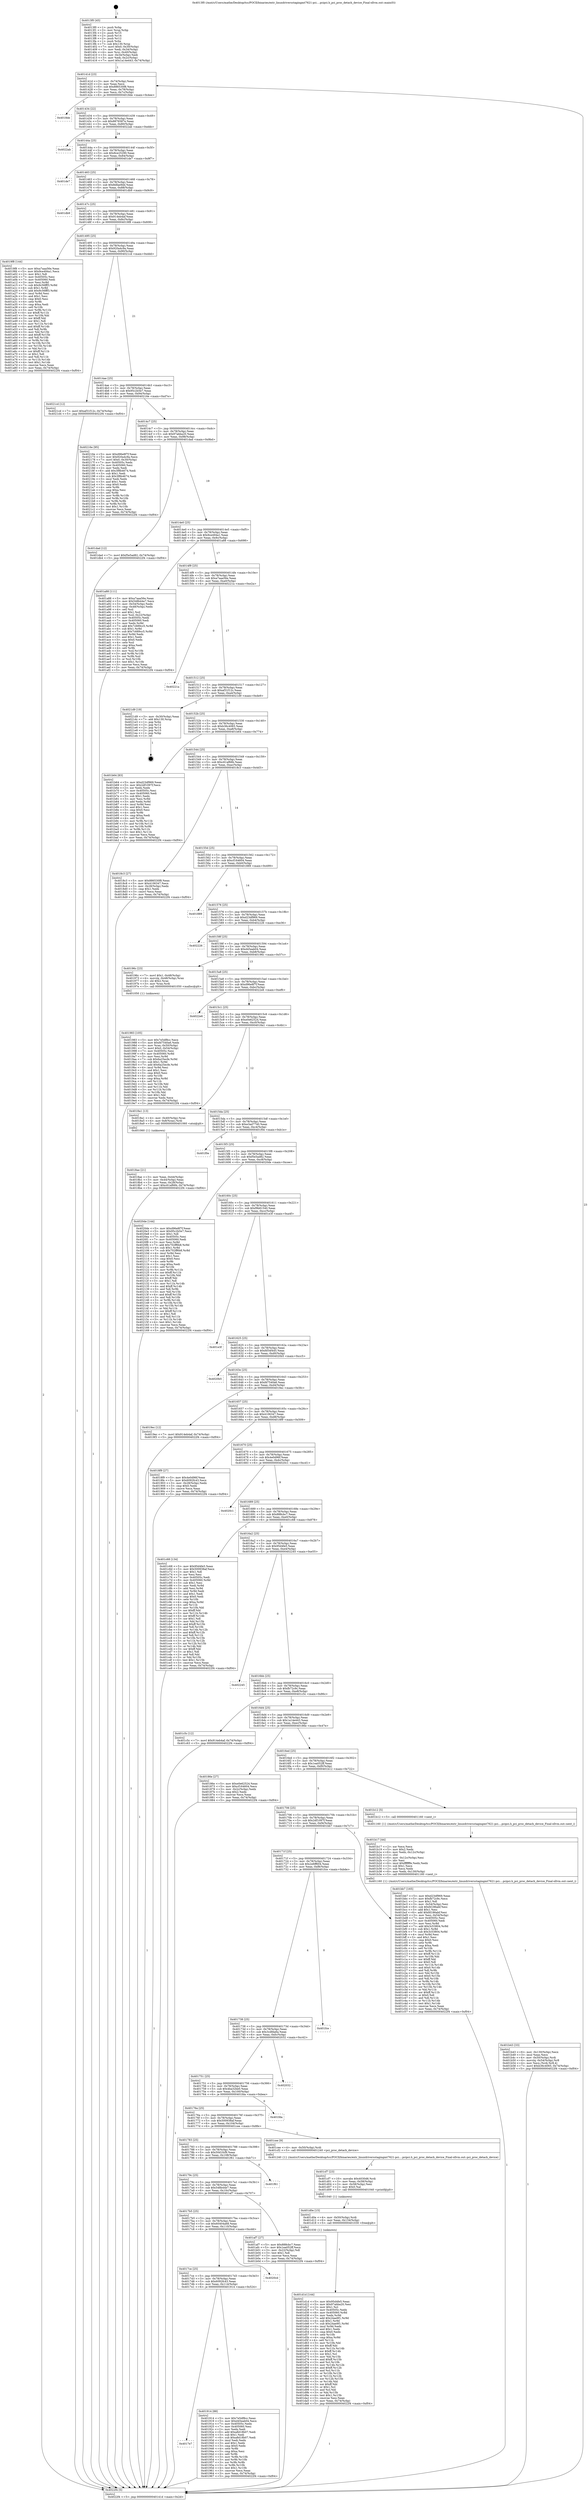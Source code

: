 digraph "0x4013f0" {
  label = "0x4013f0 (/mnt/c/Users/mathe/Desktop/tcc/POCII/binaries/extr_linuxdriversstagingmt7621-pci....pcipci.h_pci_proc_detach_device_Final-ollvm.out::main(0))"
  labelloc = "t"
  node[shape=record]

  Entry [label="",width=0.3,height=0.3,shape=circle,fillcolor=black,style=filled]
  "0x40141d" [label="{
     0x40141d [23]\l
     | [instrs]\l
     &nbsp;&nbsp;0x40141d \<+3\>: mov -0x74(%rbp),%eax\l
     &nbsp;&nbsp;0x401420 \<+2\>: mov %eax,%ecx\l
     &nbsp;&nbsp;0x401422 \<+6\>: sub $0x886530f8,%ecx\l
     &nbsp;&nbsp;0x401428 \<+3\>: mov %eax,-0x78(%rbp)\l
     &nbsp;&nbsp;0x40142b \<+3\>: mov %ecx,-0x7c(%rbp)\l
     &nbsp;&nbsp;0x40142e \<+6\>: je 00000000004018de \<main+0x4ee\>\l
  }"]
  "0x4018de" [label="{
     0x4018de\l
  }", style=dashed]
  "0x401434" [label="{
     0x401434 [22]\l
     | [instrs]\l
     &nbsp;&nbsp;0x401434 \<+5\>: jmp 0000000000401439 \<main+0x49\>\l
     &nbsp;&nbsp;0x401439 \<+3\>: mov -0x78(%rbp),%eax\l
     &nbsp;&nbsp;0x40143c \<+5\>: sub $0x8876587e,%eax\l
     &nbsp;&nbsp;0x401441 \<+3\>: mov %eax,-0x80(%rbp)\l
     &nbsp;&nbsp;0x401444 \<+6\>: je 00000000004022ab \<main+0xebb\>\l
  }"]
  Exit [label="",width=0.3,height=0.3,shape=circle,fillcolor=black,style=filled,peripheries=2]
  "0x4022ab" [label="{
     0x4022ab\l
  }", style=dashed]
  "0x40144a" [label="{
     0x40144a [25]\l
     | [instrs]\l
     &nbsp;&nbsp;0x40144a \<+5\>: jmp 000000000040144f \<main+0x5f\>\l
     &nbsp;&nbsp;0x40144f \<+3\>: mov -0x78(%rbp),%eax\l
     &nbsp;&nbsp;0x401452 \<+5\>: sub $0x8ce25290,%eax\l
     &nbsp;&nbsp;0x401457 \<+6\>: mov %eax,-0x84(%rbp)\l
     &nbsp;&nbsp;0x40145d \<+6\>: je 0000000000401de7 \<main+0x9f7\>\l
  }"]
  "0x401d1d" [label="{
     0x401d1d [144]\l
     | [instrs]\l
     &nbsp;&nbsp;0x401d1d \<+5\>: mov $0x95d4fe5,%eax\l
     &nbsp;&nbsp;0x401d22 \<+5\>: mov $0x97abba20,%esi\l
     &nbsp;&nbsp;0x401d27 \<+2\>: mov $0x1,%cl\l
     &nbsp;&nbsp;0x401d29 \<+7\>: mov 0x40505c,%edx\l
     &nbsp;&nbsp;0x401d30 \<+8\>: mov 0x405060,%r8d\l
     &nbsp;&nbsp;0x401d38 \<+3\>: mov %edx,%r9d\l
     &nbsp;&nbsp;0x401d3b \<+7\>: add $0x24ae9f1,%r9d\l
     &nbsp;&nbsp;0x401d42 \<+4\>: sub $0x1,%r9d\l
     &nbsp;&nbsp;0x401d46 \<+7\>: sub $0x24ae9f1,%r9d\l
     &nbsp;&nbsp;0x401d4d \<+4\>: imul %r9d,%edx\l
     &nbsp;&nbsp;0x401d51 \<+3\>: and $0x1,%edx\l
     &nbsp;&nbsp;0x401d54 \<+3\>: cmp $0x0,%edx\l
     &nbsp;&nbsp;0x401d57 \<+4\>: sete %r10b\l
     &nbsp;&nbsp;0x401d5b \<+4\>: cmp $0xa,%r8d\l
     &nbsp;&nbsp;0x401d5f \<+4\>: setl %r11b\l
     &nbsp;&nbsp;0x401d63 \<+3\>: mov %r10b,%bl\l
     &nbsp;&nbsp;0x401d66 \<+3\>: xor $0xff,%bl\l
     &nbsp;&nbsp;0x401d69 \<+3\>: mov %r11b,%r14b\l
     &nbsp;&nbsp;0x401d6c \<+4\>: xor $0xff,%r14b\l
     &nbsp;&nbsp;0x401d70 \<+3\>: xor $0x1,%cl\l
     &nbsp;&nbsp;0x401d73 \<+3\>: mov %bl,%r15b\l
     &nbsp;&nbsp;0x401d76 \<+4\>: and $0xff,%r15b\l
     &nbsp;&nbsp;0x401d7a \<+3\>: and %cl,%r10b\l
     &nbsp;&nbsp;0x401d7d \<+3\>: mov %r14b,%r12b\l
     &nbsp;&nbsp;0x401d80 \<+4\>: and $0xff,%r12b\l
     &nbsp;&nbsp;0x401d84 \<+3\>: and %cl,%r11b\l
     &nbsp;&nbsp;0x401d87 \<+3\>: or %r10b,%r15b\l
     &nbsp;&nbsp;0x401d8a \<+3\>: or %r11b,%r12b\l
     &nbsp;&nbsp;0x401d8d \<+3\>: xor %r12b,%r15b\l
     &nbsp;&nbsp;0x401d90 \<+3\>: or %r14b,%bl\l
     &nbsp;&nbsp;0x401d93 \<+3\>: xor $0xff,%bl\l
     &nbsp;&nbsp;0x401d96 \<+3\>: or $0x1,%cl\l
     &nbsp;&nbsp;0x401d99 \<+2\>: and %cl,%bl\l
     &nbsp;&nbsp;0x401d9b \<+3\>: or %bl,%r15b\l
     &nbsp;&nbsp;0x401d9e \<+4\>: test $0x1,%r15b\l
     &nbsp;&nbsp;0x401da2 \<+3\>: cmovne %esi,%eax\l
     &nbsp;&nbsp;0x401da5 \<+3\>: mov %eax,-0x74(%rbp)\l
     &nbsp;&nbsp;0x401da8 \<+5\>: jmp 00000000004022f4 \<main+0xf04\>\l
  }"]
  "0x401de7" [label="{
     0x401de7\l
  }", style=dashed]
  "0x401463" [label="{
     0x401463 [25]\l
     | [instrs]\l
     &nbsp;&nbsp;0x401463 \<+5\>: jmp 0000000000401468 \<main+0x78\>\l
     &nbsp;&nbsp;0x401468 \<+3\>: mov -0x78(%rbp),%eax\l
     &nbsp;&nbsp;0x40146b \<+5\>: sub $0x8dfae9dd,%eax\l
     &nbsp;&nbsp;0x401470 \<+6\>: mov %eax,-0x88(%rbp)\l
     &nbsp;&nbsp;0x401476 \<+6\>: je 0000000000401db9 \<main+0x9c9\>\l
  }"]
  "0x401d0e" [label="{
     0x401d0e [15]\l
     | [instrs]\l
     &nbsp;&nbsp;0x401d0e \<+4\>: mov -0x50(%rbp),%rdi\l
     &nbsp;&nbsp;0x401d12 \<+6\>: mov %eax,-0x134(%rbp)\l
     &nbsp;&nbsp;0x401d18 \<+5\>: call 0000000000401030 \<free@plt\>\l
     | [calls]\l
     &nbsp;&nbsp;0x401030 \{1\} (unknown)\l
  }"]
  "0x401db9" [label="{
     0x401db9\l
  }", style=dashed]
  "0x40147c" [label="{
     0x40147c [25]\l
     | [instrs]\l
     &nbsp;&nbsp;0x40147c \<+5\>: jmp 0000000000401481 \<main+0x91\>\l
     &nbsp;&nbsp;0x401481 \<+3\>: mov -0x78(%rbp),%eax\l
     &nbsp;&nbsp;0x401484 \<+5\>: sub $0x914eb4af,%eax\l
     &nbsp;&nbsp;0x401489 \<+6\>: mov %eax,-0x8c(%rbp)\l
     &nbsp;&nbsp;0x40148f \<+6\>: je 00000000004019f8 \<main+0x608\>\l
  }"]
  "0x401cf7" [label="{
     0x401cf7 [23]\l
     | [instrs]\l
     &nbsp;&nbsp;0x401cf7 \<+10\>: movabs $0x4030d6,%rdi\l
     &nbsp;&nbsp;0x401d01 \<+3\>: mov %eax,-0x58(%rbp)\l
     &nbsp;&nbsp;0x401d04 \<+3\>: mov -0x58(%rbp),%esi\l
     &nbsp;&nbsp;0x401d07 \<+2\>: mov $0x0,%al\l
     &nbsp;&nbsp;0x401d09 \<+5\>: call 0000000000401040 \<printf@plt\>\l
     | [calls]\l
     &nbsp;&nbsp;0x401040 \{1\} (unknown)\l
  }"]
  "0x4019f8" [label="{
     0x4019f8 [144]\l
     | [instrs]\l
     &nbsp;&nbsp;0x4019f8 \<+5\>: mov $0xa7aaa56e,%eax\l
     &nbsp;&nbsp;0x4019fd \<+5\>: mov $0x9ce494a1,%ecx\l
     &nbsp;&nbsp;0x401a02 \<+2\>: mov $0x1,%dl\l
     &nbsp;&nbsp;0x401a04 \<+7\>: mov 0x40505c,%esi\l
     &nbsp;&nbsp;0x401a0b \<+7\>: mov 0x405060,%edi\l
     &nbsp;&nbsp;0x401a12 \<+3\>: mov %esi,%r8d\l
     &nbsp;&nbsp;0x401a15 \<+7\>: sub $0x9c56fff3,%r8d\l
     &nbsp;&nbsp;0x401a1c \<+4\>: sub $0x1,%r8d\l
     &nbsp;&nbsp;0x401a20 \<+7\>: add $0x9c56fff3,%r8d\l
     &nbsp;&nbsp;0x401a27 \<+4\>: imul %r8d,%esi\l
     &nbsp;&nbsp;0x401a2b \<+3\>: and $0x1,%esi\l
     &nbsp;&nbsp;0x401a2e \<+3\>: cmp $0x0,%esi\l
     &nbsp;&nbsp;0x401a31 \<+4\>: sete %r9b\l
     &nbsp;&nbsp;0x401a35 \<+3\>: cmp $0xa,%edi\l
     &nbsp;&nbsp;0x401a38 \<+4\>: setl %r10b\l
     &nbsp;&nbsp;0x401a3c \<+3\>: mov %r9b,%r11b\l
     &nbsp;&nbsp;0x401a3f \<+4\>: xor $0xff,%r11b\l
     &nbsp;&nbsp;0x401a43 \<+3\>: mov %r10b,%bl\l
     &nbsp;&nbsp;0x401a46 \<+3\>: xor $0xff,%bl\l
     &nbsp;&nbsp;0x401a49 \<+3\>: xor $0x1,%dl\l
     &nbsp;&nbsp;0x401a4c \<+3\>: mov %r11b,%r14b\l
     &nbsp;&nbsp;0x401a4f \<+4\>: and $0xff,%r14b\l
     &nbsp;&nbsp;0x401a53 \<+3\>: and %dl,%r9b\l
     &nbsp;&nbsp;0x401a56 \<+3\>: mov %bl,%r15b\l
     &nbsp;&nbsp;0x401a59 \<+4\>: and $0xff,%r15b\l
     &nbsp;&nbsp;0x401a5d \<+3\>: and %dl,%r10b\l
     &nbsp;&nbsp;0x401a60 \<+3\>: or %r9b,%r14b\l
     &nbsp;&nbsp;0x401a63 \<+3\>: or %r10b,%r15b\l
     &nbsp;&nbsp;0x401a66 \<+3\>: xor %r15b,%r14b\l
     &nbsp;&nbsp;0x401a69 \<+3\>: or %bl,%r11b\l
     &nbsp;&nbsp;0x401a6c \<+4\>: xor $0xff,%r11b\l
     &nbsp;&nbsp;0x401a70 \<+3\>: or $0x1,%dl\l
     &nbsp;&nbsp;0x401a73 \<+3\>: and %dl,%r11b\l
     &nbsp;&nbsp;0x401a76 \<+3\>: or %r11b,%r14b\l
     &nbsp;&nbsp;0x401a79 \<+4\>: test $0x1,%r14b\l
     &nbsp;&nbsp;0x401a7d \<+3\>: cmovne %ecx,%eax\l
     &nbsp;&nbsp;0x401a80 \<+3\>: mov %eax,-0x74(%rbp)\l
     &nbsp;&nbsp;0x401a83 \<+5\>: jmp 00000000004022f4 \<main+0xf04\>\l
  }"]
  "0x401495" [label="{
     0x401495 [25]\l
     | [instrs]\l
     &nbsp;&nbsp;0x401495 \<+5\>: jmp 000000000040149a \<main+0xaa\>\l
     &nbsp;&nbsp;0x40149a \<+3\>: mov -0x78(%rbp),%eax\l
     &nbsp;&nbsp;0x40149d \<+5\>: sub $0x920a4c9a,%eax\l
     &nbsp;&nbsp;0x4014a2 \<+6\>: mov %eax,-0x90(%rbp)\l
     &nbsp;&nbsp;0x4014a8 \<+6\>: je 00000000004021cd \<main+0xddd\>\l
  }"]
  "0x401b43" [label="{
     0x401b43 [33]\l
     | [instrs]\l
     &nbsp;&nbsp;0x401b43 \<+6\>: mov -0x130(%rbp),%ecx\l
     &nbsp;&nbsp;0x401b49 \<+3\>: imul %eax,%ecx\l
     &nbsp;&nbsp;0x401b4c \<+4\>: mov -0x50(%rbp),%rdi\l
     &nbsp;&nbsp;0x401b50 \<+4\>: movslq -0x54(%rbp),%r8\l
     &nbsp;&nbsp;0x401b54 \<+4\>: mov %ecx,(%rdi,%r8,4)\l
     &nbsp;&nbsp;0x401b58 \<+7\>: movl $0xb36c4065,-0x74(%rbp)\l
     &nbsp;&nbsp;0x401b5f \<+5\>: jmp 00000000004022f4 \<main+0xf04\>\l
  }"]
  "0x4021cd" [label="{
     0x4021cd [12]\l
     | [instrs]\l
     &nbsp;&nbsp;0x4021cd \<+7\>: movl $0xaf31f12c,-0x74(%rbp)\l
     &nbsp;&nbsp;0x4021d4 \<+5\>: jmp 00000000004022f4 \<main+0xf04\>\l
  }"]
  "0x4014ae" [label="{
     0x4014ae [25]\l
     | [instrs]\l
     &nbsp;&nbsp;0x4014ae \<+5\>: jmp 00000000004014b3 \<main+0xc3\>\l
     &nbsp;&nbsp;0x4014b3 \<+3\>: mov -0x78(%rbp),%eax\l
     &nbsp;&nbsp;0x4014b6 \<+5\>: sub $0x95c2b5e7,%eax\l
     &nbsp;&nbsp;0x4014bb \<+6\>: mov %eax,-0x94(%rbp)\l
     &nbsp;&nbsp;0x4014c1 \<+6\>: je 000000000040216e \<main+0xd7e\>\l
  }"]
  "0x401b17" [label="{
     0x401b17 [44]\l
     | [instrs]\l
     &nbsp;&nbsp;0x401b17 \<+2\>: xor %ecx,%ecx\l
     &nbsp;&nbsp;0x401b19 \<+5\>: mov $0x2,%edx\l
     &nbsp;&nbsp;0x401b1e \<+6\>: mov %edx,-0x12c(%rbp)\l
     &nbsp;&nbsp;0x401b24 \<+1\>: cltd\l
     &nbsp;&nbsp;0x401b25 \<+6\>: mov -0x12c(%rbp),%esi\l
     &nbsp;&nbsp;0x401b2b \<+2\>: idiv %esi\l
     &nbsp;&nbsp;0x401b2d \<+6\>: imul $0xfffffffe,%edx,%edx\l
     &nbsp;&nbsp;0x401b33 \<+3\>: sub $0x1,%ecx\l
     &nbsp;&nbsp;0x401b36 \<+2\>: sub %ecx,%edx\l
     &nbsp;&nbsp;0x401b38 \<+6\>: mov %edx,-0x130(%rbp)\l
     &nbsp;&nbsp;0x401b3e \<+5\>: call 0000000000401160 \<next_i\>\l
     | [calls]\l
     &nbsp;&nbsp;0x401160 \{1\} (/mnt/c/Users/mathe/Desktop/tcc/POCII/binaries/extr_linuxdriversstagingmt7621-pci....pcipci.h_pci_proc_detach_device_Final-ollvm.out::next_i)\l
  }"]
  "0x40216e" [label="{
     0x40216e [95]\l
     | [instrs]\l
     &nbsp;&nbsp;0x40216e \<+5\>: mov $0xd96e8f7f,%eax\l
     &nbsp;&nbsp;0x402173 \<+5\>: mov $0x920a4c9a,%ecx\l
     &nbsp;&nbsp;0x402178 \<+7\>: movl $0x0,-0x30(%rbp)\l
     &nbsp;&nbsp;0x40217f \<+7\>: mov 0x40505c,%edx\l
     &nbsp;&nbsp;0x402186 \<+7\>: mov 0x405060,%esi\l
     &nbsp;&nbsp;0x40218d \<+2\>: mov %edx,%edi\l
     &nbsp;&nbsp;0x40218f \<+6\>: add $0x3f8b4674,%edi\l
     &nbsp;&nbsp;0x402195 \<+3\>: sub $0x1,%edi\l
     &nbsp;&nbsp;0x402198 \<+6\>: sub $0x3f8b4674,%edi\l
     &nbsp;&nbsp;0x40219e \<+3\>: imul %edi,%edx\l
     &nbsp;&nbsp;0x4021a1 \<+3\>: and $0x1,%edx\l
     &nbsp;&nbsp;0x4021a4 \<+3\>: cmp $0x0,%edx\l
     &nbsp;&nbsp;0x4021a7 \<+4\>: sete %r8b\l
     &nbsp;&nbsp;0x4021ab \<+3\>: cmp $0xa,%esi\l
     &nbsp;&nbsp;0x4021ae \<+4\>: setl %r9b\l
     &nbsp;&nbsp;0x4021b2 \<+3\>: mov %r8b,%r10b\l
     &nbsp;&nbsp;0x4021b5 \<+3\>: and %r9b,%r10b\l
     &nbsp;&nbsp;0x4021b8 \<+3\>: xor %r9b,%r8b\l
     &nbsp;&nbsp;0x4021bb \<+3\>: or %r8b,%r10b\l
     &nbsp;&nbsp;0x4021be \<+4\>: test $0x1,%r10b\l
     &nbsp;&nbsp;0x4021c2 \<+3\>: cmovne %ecx,%eax\l
     &nbsp;&nbsp;0x4021c5 \<+3\>: mov %eax,-0x74(%rbp)\l
     &nbsp;&nbsp;0x4021c8 \<+5\>: jmp 00000000004022f4 \<main+0xf04\>\l
  }"]
  "0x4014c7" [label="{
     0x4014c7 [25]\l
     | [instrs]\l
     &nbsp;&nbsp;0x4014c7 \<+5\>: jmp 00000000004014cc \<main+0xdc\>\l
     &nbsp;&nbsp;0x4014cc \<+3\>: mov -0x78(%rbp),%eax\l
     &nbsp;&nbsp;0x4014cf \<+5\>: sub $0x97abba20,%eax\l
     &nbsp;&nbsp;0x4014d4 \<+6\>: mov %eax,-0x98(%rbp)\l
     &nbsp;&nbsp;0x4014da \<+6\>: je 0000000000401dad \<main+0x9bd\>\l
  }"]
  "0x401983" [label="{
     0x401983 [105]\l
     | [instrs]\l
     &nbsp;&nbsp;0x401983 \<+5\>: mov $0x7e5df8cc,%ecx\l
     &nbsp;&nbsp;0x401988 \<+5\>: mov $0xfd7540a6,%edx\l
     &nbsp;&nbsp;0x40198d \<+4\>: mov %rax,-0x50(%rbp)\l
     &nbsp;&nbsp;0x401991 \<+7\>: movl $0x0,-0x54(%rbp)\l
     &nbsp;&nbsp;0x401998 \<+7\>: mov 0x40505c,%esi\l
     &nbsp;&nbsp;0x40199f \<+8\>: mov 0x405060,%r8d\l
     &nbsp;&nbsp;0x4019a7 \<+3\>: mov %esi,%r9d\l
     &nbsp;&nbsp;0x4019aa \<+7\>: sub $0x6a25ecfe,%r9d\l
     &nbsp;&nbsp;0x4019b1 \<+4\>: sub $0x1,%r9d\l
     &nbsp;&nbsp;0x4019b5 \<+7\>: add $0x6a25ecfe,%r9d\l
     &nbsp;&nbsp;0x4019bc \<+4\>: imul %r9d,%esi\l
     &nbsp;&nbsp;0x4019c0 \<+3\>: and $0x1,%esi\l
     &nbsp;&nbsp;0x4019c3 \<+3\>: cmp $0x0,%esi\l
     &nbsp;&nbsp;0x4019c6 \<+4\>: sete %r10b\l
     &nbsp;&nbsp;0x4019ca \<+4\>: cmp $0xa,%r8d\l
     &nbsp;&nbsp;0x4019ce \<+4\>: setl %r11b\l
     &nbsp;&nbsp;0x4019d2 \<+3\>: mov %r10b,%bl\l
     &nbsp;&nbsp;0x4019d5 \<+3\>: and %r11b,%bl\l
     &nbsp;&nbsp;0x4019d8 \<+3\>: xor %r11b,%r10b\l
     &nbsp;&nbsp;0x4019db \<+3\>: or %r10b,%bl\l
     &nbsp;&nbsp;0x4019de \<+3\>: test $0x1,%bl\l
     &nbsp;&nbsp;0x4019e1 \<+3\>: cmovne %edx,%ecx\l
     &nbsp;&nbsp;0x4019e4 \<+3\>: mov %ecx,-0x74(%rbp)\l
     &nbsp;&nbsp;0x4019e7 \<+5\>: jmp 00000000004022f4 \<main+0xf04\>\l
  }"]
  "0x401dad" [label="{
     0x401dad [12]\l
     | [instrs]\l
     &nbsp;&nbsp;0x401dad \<+7\>: movl $0xf5e5ad82,-0x74(%rbp)\l
     &nbsp;&nbsp;0x401db4 \<+5\>: jmp 00000000004022f4 \<main+0xf04\>\l
  }"]
  "0x4014e0" [label="{
     0x4014e0 [25]\l
     | [instrs]\l
     &nbsp;&nbsp;0x4014e0 \<+5\>: jmp 00000000004014e5 \<main+0xf5\>\l
     &nbsp;&nbsp;0x4014e5 \<+3\>: mov -0x78(%rbp),%eax\l
     &nbsp;&nbsp;0x4014e8 \<+5\>: sub $0x9ce494a1,%eax\l
     &nbsp;&nbsp;0x4014ed \<+6\>: mov %eax,-0x9c(%rbp)\l
     &nbsp;&nbsp;0x4014f3 \<+6\>: je 0000000000401a88 \<main+0x698\>\l
  }"]
  "0x4017e7" [label="{
     0x4017e7\l
  }", style=dashed]
  "0x401a88" [label="{
     0x401a88 [111]\l
     | [instrs]\l
     &nbsp;&nbsp;0x401a88 \<+5\>: mov $0xa7aaa56e,%eax\l
     &nbsp;&nbsp;0x401a8d \<+5\>: mov $0x548b44e7,%ecx\l
     &nbsp;&nbsp;0x401a92 \<+3\>: mov -0x54(%rbp),%edx\l
     &nbsp;&nbsp;0x401a95 \<+3\>: cmp -0x48(%rbp),%edx\l
     &nbsp;&nbsp;0x401a98 \<+4\>: setl %sil\l
     &nbsp;&nbsp;0x401a9c \<+4\>: and $0x1,%sil\l
     &nbsp;&nbsp;0x401aa0 \<+4\>: mov %sil,-0x22(%rbp)\l
     &nbsp;&nbsp;0x401aa4 \<+7\>: mov 0x40505c,%edx\l
     &nbsp;&nbsp;0x401aab \<+7\>: mov 0x405060,%edi\l
     &nbsp;&nbsp;0x401ab2 \<+3\>: mov %edx,%r8d\l
     &nbsp;&nbsp;0x401ab5 \<+7\>: add $0x7c689cc5,%r8d\l
     &nbsp;&nbsp;0x401abc \<+4\>: sub $0x1,%r8d\l
     &nbsp;&nbsp;0x401ac0 \<+7\>: sub $0x7c689cc5,%r8d\l
     &nbsp;&nbsp;0x401ac7 \<+4\>: imul %r8d,%edx\l
     &nbsp;&nbsp;0x401acb \<+3\>: and $0x1,%edx\l
     &nbsp;&nbsp;0x401ace \<+3\>: cmp $0x0,%edx\l
     &nbsp;&nbsp;0x401ad1 \<+4\>: sete %sil\l
     &nbsp;&nbsp;0x401ad5 \<+3\>: cmp $0xa,%edi\l
     &nbsp;&nbsp;0x401ad8 \<+4\>: setl %r9b\l
     &nbsp;&nbsp;0x401adc \<+3\>: mov %sil,%r10b\l
     &nbsp;&nbsp;0x401adf \<+3\>: and %r9b,%r10b\l
     &nbsp;&nbsp;0x401ae2 \<+3\>: xor %r9b,%sil\l
     &nbsp;&nbsp;0x401ae5 \<+3\>: or %sil,%r10b\l
     &nbsp;&nbsp;0x401ae8 \<+4\>: test $0x1,%r10b\l
     &nbsp;&nbsp;0x401aec \<+3\>: cmovne %ecx,%eax\l
     &nbsp;&nbsp;0x401aef \<+3\>: mov %eax,-0x74(%rbp)\l
     &nbsp;&nbsp;0x401af2 \<+5\>: jmp 00000000004022f4 \<main+0xf04\>\l
  }"]
  "0x4014f9" [label="{
     0x4014f9 [25]\l
     | [instrs]\l
     &nbsp;&nbsp;0x4014f9 \<+5\>: jmp 00000000004014fe \<main+0x10e\>\l
     &nbsp;&nbsp;0x4014fe \<+3\>: mov -0x78(%rbp),%eax\l
     &nbsp;&nbsp;0x401501 \<+5\>: sub $0xa7aaa56e,%eax\l
     &nbsp;&nbsp;0x401506 \<+6\>: mov %eax,-0xa0(%rbp)\l
     &nbsp;&nbsp;0x40150c \<+6\>: je 000000000040221a \<main+0xe2a\>\l
  }"]
  "0x401914" [label="{
     0x401914 [88]\l
     | [instrs]\l
     &nbsp;&nbsp;0x401914 \<+5\>: mov $0x7e5df8cc,%eax\l
     &nbsp;&nbsp;0x401919 \<+5\>: mov $0xd45eab04,%ecx\l
     &nbsp;&nbsp;0x40191e \<+7\>: mov 0x40505c,%edx\l
     &nbsp;&nbsp;0x401925 \<+7\>: mov 0x405060,%esi\l
     &nbsp;&nbsp;0x40192c \<+2\>: mov %edx,%edi\l
     &nbsp;&nbsp;0x40192e \<+6\>: add $0xa8d18b07,%edi\l
     &nbsp;&nbsp;0x401934 \<+3\>: sub $0x1,%edi\l
     &nbsp;&nbsp;0x401937 \<+6\>: sub $0xa8d18b07,%edi\l
     &nbsp;&nbsp;0x40193d \<+3\>: imul %edi,%edx\l
     &nbsp;&nbsp;0x401940 \<+3\>: and $0x1,%edx\l
     &nbsp;&nbsp;0x401943 \<+3\>: cmp $0x0,%edx\l
     &nbsp;&nbsp;0x401946 \<+4\>: sete %r8b\l
     &nbsp;&nbsp;0x40194a \<+3\>: cmp $0xa,%esi\l
     &nbsp;&nbsp;0x40194d \<+4\>: setl %r9b\l
     &nbsp;&nbsp;0x401951 \<+3\>: mov %r8b,%r10b\l
     &nbsp;&nbsp;0x401954 \<+3\>: and %r9b,%r10b\l
     &nbsp;&nbsp;0x401957 \<+3\>: xor %r9b,%r8b\l
     &nbsp;&nbsp;0x40195a \<+3\>: or %r8b,%r10b\l
     &nbsp;&nbsp;0x40195d \<+4\>: test $0x1,%r10b\l
     &nbsp;&nbsp;0x401961 \<+3\>: cmovne %ecx,%eax\l
     &nbsp;&nbsp;0x401964 \<+3\>: mov %eax,-0x74(%rbp)\l
     &nbsp;&nbsp;0x401967 \<+5\>: jmp 00000000004022f4 \<main+0xf04\>\l
  }"]
  "0x40221a" [label="{
     0x40221a\l
  }", style=dashed]
  "0x401512" [label="{
     0x401512 [25]\l
     | [instrs]\l
     &nbsp;&nbsp;0x401512 \<+5\>: jmp 0000000000401517 \<main+0x127\>\l
     &nbsp;&nbsp;0x401517 \<+3\>: mov -0x78(%rbp),%eax\l
     &nbsp;&nbsp;0x40151a \<+5\>: sub $0xaf31f12c,%eax\l
     &nbsp;&nbsp;0x40151f \<+6\>: mov %eax,-0xa4(%rbp)\l
     &nbsp;&nbsp;0x401525 \<+6\>: je 00000000004021d9 \<main+0xde9\>\l
  }"]
  "0x4017ce" [label="{
     0x4017ce [25]\l
     | [instrs]\l
     &nbsp;&nbsp;0x4017ce \<+5\>: jmp 00000000004017d3 \<main+0x3e3\>\l
     &nbsp;&nbsp;0x4017d3 \<+3\>: mov -0x78(%rbp),%eax\l
     &nbsp;&nbsp;0x4017d6 \<+5\>: sub $0x6092fc43,%eax\l
     &nbsp;&nbsp;0x4017db \<+6\>: mov %eax,-0x114(%rbp)\l
     &nbsp;&nbsp;0x4017e1 \<+6\>: je 0000000000401914 \<main+0x524\>\l
  }"]
  "0x4021d9" [label="{
     0x4021d9 [19]\l
     | [instrs]\l
     &nbsp;&nbsp;0x4021d9 \<+3\>: mov -0x30(%rbp),%eax\l
     &nbsp;&nbsp;0x4021dc \<+7\>: add $0x130,%rsp\l
     &nbsp;&nbsp;0x4021e3 \<+1\>: pop %rbx\l
     &nbsp;&nbsp;0x4021e4 \<+2\>: pop %r12\l
     &nbsp;&nbsp;0x4021e6 \<+2\>: pop %r14\l
     &nbsp;&nbsp;0x4021e8 \<+2\>: pop %r15\l
     &nbsp;&nbsp;0x4021ea \<+1\>: pop %rbp\l
     &nbsp;&nbsp;0x4021eb \<+1\>: ret\l
  }"]
  "0x40152b" [label="{
     0x40152b [25]\l
     | [instrs]\l
     &nbsp;&nbsp;0x40152b \<+5\>: jmp 0000000000401530 \<main+0x140\>\l
     &nbsp;&nbsp;0x401530 \<+3\>: mov -0x78(%rbp),%eax\l
     &nbsp;&nbsp;0x401533 \<+5\>: sub $0xb36c4065,%eax\l
     &nbsp;&nbsp;0x401538 \<+6\>: mov %eax,-0xa8(%rbp)\l
     &nbsp;&nbsp;0x40153e \<+6\>: je 0000000000401b64 \<main+0x774\>\l
  }"]
  "0x4020cd" [label="{
     0x4020cd\l
  }", style=dashed]
  "0x401b64" [label="{
     0x401b64 [83]\l
     | [instrs]\l
     &nbsp;&nbsp;0x401b64 \<+5\>: mov $0xd23df969,%eax\l
     &nbsp;&nbsp;0x401b69 \<+5\>: mov $0x2df1097f,%ecx\l
     &nbsp;&nbsp;0x401b6e \<+2\>: xor %edx,%edx\l
     &nbsp;&nbsp;0x401b70 \<+7\>: mov 0x40505c,%esi\l
     &nbsp;&nbsp;0x401b77 \<+7\>: mov 0x405060,%edi\l
     &nbsp;&nbsp;0x401b7e \<+3\>: sub $0x1,%edx\l
     &nbsp;&nbsp;0x401b81 \<+3\>: mov %esi,%r8d\l
     &nbsp;&nbsp;0x401b84 \<+3\>: add %edx,%r8d\l
     &nbsp;&nbsp;0x401b87 \<+4\>: imul %r8d,%esi\l
     &nbsp;&nbsp;0x401b8b \<+3\>: and $0x1,%esi\l
     &nbsp;&nbsp;0x401b8e \<+3\>: cmp $0x0,%esi\l
     &nbsp;&nbsp;0x401b91 \<+4\>: sete %r9b\l
     &nbsp;&nbsp;0x401b95 \<+3\>: cmp $0xa,%edi\l
     &nbsp;&nbsp;0x401b98 \<+4\>: setl %r10b\l
     &nbsp;&nbsp;0x401b9c \<+3\>: mov %r9b,%r11b\l
     &nbsp;&nbsp;0x401b9f \<+3\>: and %r10b,%r11b\l
     &nbsp;&nbsp;0x401ba2 \<+3\>: xor %r10b,%r9b\l
     &nbsp;&nbsp;0x401ba5 \<+3\>: or %r9b,%r11b\l
     &nbsp;&nbsp;0x401ba8 \<+4\>: test $0x1,%r11b\l
     &nbsp;&nbsp;0x401bac \<+3\>: cmovne %ecx,%eax\l
     &nbsp;&nbsp;0x401baf \<+3\>: mov %eax,-0x74(%rbp)\l
     &nbsp;&nbsp;0x401bb2 \<+5\>: jmp 00000000004022f4 \<main+0xf04\>\l
  }"]
  "0x401544" [label="{
     0x401544 [25]\l
     | [instrs]\l
     &nbsp;&nbsp;0x401544 \<+5\>: jmp 0000000000401549 \<main+0x159\>\l
     &nbsp;&nbsp;0x401549 \<+3\>: mov -0x78(%rbp),%eax\l
     &nbsp;&nbsp;0x40154c \<+5\>: sub $0xc61af66b,%eax\l
     &nbsp;&nbsp;0x401551 \<+6\>: mov %eax,-0xac(%rbp)\l
     &nbsp;&nbsp;0x401557 \<+6\>: je 00000000004018c3 \<main+0x4d3\>\l
  }"]
  "0x4017b5" [label="{
     0x4017b5 [25]\l
     | [instrs]\l
     &nbsp;&nbsp;0x4017b5 \<+5\>: jmp 00000000004017ba \<main+0x3ca\>\l
     &nbsp;&nbsp;0x4017ba \<+3\>: mov -0x78(%rbp),%eax\l
     &nbsp;&nbsp;0x4017bd \<+5\>: sub $0x60404a68,%eax\l
     &nbsp;&nbsp;0x4017c2 \<+6\>: mov %eax,-0x110(%rbp)\l
     &nbsp;&nbsp;0x4017c8 \<+6\>: je 00000000004020cd \<main+0xcdd\>\l
  }"]
  "0x4018c3" [label="{
     0x4018c3 [27]\l
     | [instrs]\l
     &nbsp;&nbsp;0x4018c3 \<+5\>: mov $0x886530f8,%eax\l
     &nbsp;&nbsp;0x4018c8 \<+5\>: mov $0x4106347,%ecx\l
     &nbsp;&nbsp;0x4018cd \<+3\>: mov -0x28(%rbp),%edx\l
     &nbsp;&nbsp;0x4018d0 \<+3\>: cmp $0x1,%edx\l
     &nbsp;&nbsp;0x4018d3 \<+3\>: cmovl %ecx,%eax\l
     &nbsp;&nbsp;0x4018d6 \<+3\>: mov %eax,-0x74(%rbp)\l
     &nbsp;&nbsp;0x4018d9 \<+5\>: jmp 00000000004022f4 \<main+0xf04\>\l
  }"]
  "0x40155d" [label="{
     0x40155d [25]\l
     | [instrs]\l
     &nbsp;&nbsp;0x40155d \<+5\>: jmp 0000000000401562 \<main+0x172\>\l
     &nbsp;&nbsp;0x401562 \<+3\>: mov -0x78(%rbp),%eax\l
     &nbsp;&nbsp;0x401565 \<+5\>: sub $0xcf164604,%eax\l
     &nbsp;&nbsp;0x40156a \<+6\>: mov %eax,-0xb0(%rbp)\l
     &nbsp;&nbsp;0x401570 \<+6\>: je 0000000000401889 \<main+0x499\>\l
  }"]
  "0x401af7" [label="{
     0x401af7 [27]\l
     | [instrs]\l
     &nbsp;&nbsp;0x401af7 \<+5\>: mov $0x888cbc7,%eax\l
     &nbsp;&nbsp;0x401afc \<+5\>: mov $0x1ea052ff,%ecx\l
     &nbsp;&nbsp;0x401b01 \<+3\>: mov -0x22(%rbp),%dl\l
     &nbsp;&nbsp;0x401b04 \<+3\>: test $0x1,%dl\l
     &nbsp;&nbsp;0x401b07 \<+3\>: cmovne %ecx,%eax\l
     &nbsp;&nbsp;0x401b0a \<+3\>: mov %eax,-0x74(%rbp)\l
     &nbsp;&nbsp;0x401b0d \<+5\>: jmp 00000000004022f4 \<main+0xf04\>\l
  }"]
  "0x401889" [label="{
     0x401889\l
  }", style=dashed]
  "0x401576" [label="{
     0x401576 [25]\l
     | [instrs]\l
     &nbsp;&nbsp;0x401576 \<+5\>: jmp 000000000040157b \<main+0x18b\>\l
     &nbsp;&nbsp;0x40157b \<+3\>: mov -0x78(%rbp),%eax\l
     &nbsp;&nbsp;0x40157e \<+5\>: sub $0xd23df969,%eax\l
     &nbsp;&nbsp;0x401583 \<+6\>: mov %eax,-0xb4(%rbp)\l
     &nbsp;&nbsp;0x401589 \<+6\>: je 0000000000402226 \<main+0xe36\>\l
  }"]
  "0x40179c" [label="{
     0x40179c [25]\l
     | [instrs]\l
     &nbsp;&nbsp;0x40179c \<+5\>: jmp 00000000004017a1 \<main+0x3b1\>\l
     &nbsp;&nbsp;0x4017a1 \<+3\>: mov -0x78(%rbp),%eax\l
     &nbsp;&nbsp;0x4017a4 \<+5\>: sub $0x548b44e7,%eax\l
     &nbsp;&nbsp;0x4017a9 \<+6\>: mov %eax,-0x10c(%rbp)\l
     &nbsp;&nbsp;0x4017af \<+6\>: je 0000000000401af7 \<main+0x707\>\l
  }"]
  "0x402226" [label="{
     0x402226\l
  }", style=dashed]
  "0x40158f" [label="{
     0x40158f [25]\l
     | [instrs]\l
     &nbsp;&nbsp;0x40158f \<+5\>: jmp 0000000000401594 \<main+0x1a4\>\l
     &nbsp;&nbsp;0x401594 \<+3\>: mov -0x78(%rbp),%eax\l
     &nbsp;&nbsp;0x401597 \<+5\>: sub $0xd45eab04,%eax\l
     &nbsp;&nbsp;0x40159c \<+6\>: mov %eax,-0xb8(%rbp)\l
     &nbsp;&nbsp;0x4015a2 \<+6\>: je 000000000040196c \<main+0x57c\>\l
  }"]
  "0x401f61" [label="{
     0x401f61\l
  }", style=dashed]
  "0x40196c" [label="{
     0x40196c [23]\l
     | [instrs]\l
     &nbsp;&nbsp;0x40196c \<+7\>: movl $0x1,-0x48(%rbp)\l
     &nbsp;&nbsp;0x401973 \<+4\>: movslq -0x48(%rbp),%rax\l
     &nbsp;&nbsp;0x401977 \<+4\>: shl $0x2,%rax\l
     &nbsp;&nbsp;0x40197b \<+3\>: mov %rax,%rdi\l
     &nbsp;&nbsp;0x40197e \<+5\>: call 0000000000401050 \<malloc@plt\>\l
     | [calls]\l
     &nbsp;&nbsp;0x401050 \{1\} (unknown)\l
  }"]
  "0x4015a8" [label="{
     0x4015a8 [25]\l
     | [instrs]\l
     &nbsp;&nbsp;0x4015a8 \<+5\>: jmp 00000000004015ad \<main+0x1bd\>\l
     &nbsp;&nbsp;0x4015ad \<+3\>: mov -0x78(%rbp),%eax\l
     &nbsp;&nbsp;0x4015b0 \<+5\>: sub $0xd96e8f7f,%eax\l
     &nbsp;&nbsp;0x4015b5 \<+6\>: mov %eax,-0xbc(%rbp)\l
     &nbsp;&nbsp;0x4015bb \<+6\>: je 00000000004022e6 \<main+0xef6\>\l
  }"]
  "0x401783" [label="{
     0x401783 [25]\l
     | [instrs]\l
     &nbsp;&nbsp;0x401783 \<+5\>: jmp 0000000000401788 \<main+0x398\>\l
     &nbsp;&nbsp;0x401788 \<+3\>: mov -0x78(%rbp),%eax\l
     &nbsp;&nbsp;0x40178b \<+5\>: sub $0x50d1fcf9,%eax\l
     &nbsp;&nbsp;0x401790 \<+6\>: mov %eax,-0x108(%rbp)\l
     &nbsp;&nbsp;0x401796 \<+6\>: je 0000000000401f61 \<main+0xb71\>\l
  }"]
  "0x4022e6" [label="{
     0x4022e6\l
  }", style=dashed]
  "0x4015c1" [label="{
     0x4015c1 [25]\l
     | [instrs]\l
     &nbsp;&nbsp;0x4015c1 \<+5\>: jmp 00000000004015c6 \<main+0x1d6\>\l
     &nbsp;&nbsp;0x4015c6 \<+3\>: mov -0x78(%rbp),%eax\l
     &nbsp;&nbsp;0x4015c9 \<+5\>: sub $0xe0e62524,%eax\l
     &nbsp;&nbsp;0x4015ce \<+6\>: mov %eax,-0xc0(%rbp)\l
     &nbsp;&nbsp;0x4015d4 \<+6\>: je 00000000004018a1 \<main+0x4b1\>\l
  }"]
  "0x401cee" [label="{
     0x401cee [9]\l
     | [instrs]\l
     &nbsp;&nbsp;0x401cee \<+4\>: mov -0x50(%rbp),%rdi\l
     &nbsp;&nbsp;0x401cf2 \<+5\>: call 0000000000401240 \<pci_proc_detach_device\>\l
     | [calls]\l
     &nbsp;&nbsp;0x401240 \{1\} (/mnt/c/Users/mathe/Desktop/tcc/POCII/binaries/extr_linuxdriversstagingmt7621-pci....pcipci.h_pci_proc_detach_device_Final-ollvm.out::pci_proc_detach_device)\l
  }"]
  "0x4018a1" [label="{
     0x4018a1 [13]\l
     | [instrs]\l
     &nbsp;&nbsp;0x4018a1 \<+4\>: mov -0x40(%rbp),%rax\l
     &nbsp;&nbsp;0x4018a5 \<+4\>: mov 0x8(%rax),%rdi\l
     &nbsp;&nbsp;0x4018a9 \<+5\>: call 0000000000401060 \<atoi@plt\>\l
     | [calls]\l
     &nbsp;&nbsp;0x401060 \{1\} (unknown)\l
  }"]
  "0x4015da" [label="{
     0x4015da [25]\l
     | [instrs]\l
     &nbsp;&nbsp;0x4015da \<+5\>: jmp 00000000004015df \<main+0x1ef\>\l
     &nbsp;&nbsp;0x4015df \<+3\>: mov -0x78(%rbp),%eax\l
     &nbsp;&nbsp;0x4015e2 \<+5\>: sub $0xe3ad7740,%eax\l
     &nbsp;&nbsp;0x4015e7 \<+6\>: mov %eax,-0xc4(%rbp)\l
     &nbsp;&nbsp;0x4015ed \<+6\>: je 0000000000401f0e \<main+0xb1e\>\l
  }"]
  "0x40176a" [label="{
     0x40176a [25]\l
     | [instrs]\l
     &nbsp;&nbsp;0x40176a \<+5\>: jmp 000000000040176f \<main+0x37f\>\l
     &nbsp;&nbsp;0x40176f \<+3\>: mov -0x78(%rbp),%eax\l
     &nbsp;&nbsp;0x401772 \<+5\>: sub $0x500938af,%eax\l
     &nbsp;&nbsp;0x401777 \<+6\>: mov %eax,-0x104(%rbp)\l
     &nbsp;&nbsp;0x40177d \<+6\>: je 0000000000401cee \<main+0x8fe\>\l
  }"]
  "0x401f0e" [label="{
     0x401f0e\l
  }", style=dashed]
  "0x4015f3" [label="{
     0x4015f3 [25]\l
     | [instrs]\l
     &nbsp;&nbsp;0x4015f3 \<+5\>: jmp 00000000004015f8 \<main+0x208\>\l
     &nbsp;&nbsp;0x4015f8 \<+3\>: mov -0x78(%rbp),%eax\l
     &nbsp;&nbsp;0x4015fb \<+5\>: sub $0xf5e5ad82,%eax\l
     &nbsp;&nbsp;0x401600 \<+6\>: mov %eax,-0xc8(%rbp)\l
     &nbsp;&nbsp;0x401606 \<+6\>: je 00000000004020de \<main+0xcee\>\l
  }"]
  "0x401fda" [label="{
     0x401fda\l
  }", style=dashed]
  "0x4020de" [label="{
     0x4020de [144]\l
     | [instrs]\l
     &nbsp;&nbsp;0x4020de \<+5\>: mov $0xd96e8f7f,%eax\l
     &nbsp;&nbsp;0x4020e3 \<+5\>: mov $0x95c2b5e7,%ecx\l
     &nbsp;&nbsp;0x4020e8 \<+2\>: mov $0x1,%dl\l
     &nbsp;&nbsp;0x4020ea \<+7\>: mov 0x40505c,%esi\l
     &nbsp;&nbsp;0x4020f1 \<+7\>: mov 0x405060,%edi\l
     &nbsp;&nbsp;0x4020f8 \<+3\>: mov %esi,%r8d\l
     &nbsp;&nbsp;0x4020fb \<+7\>: add $0x702ff6b8,%r8d\l
     &nbsp;&nbsp;0x402102 \<+4\>: sub $0x1,%r8d\l
     &nbsp;&nbsp;0x402106 \<+7\>: sub $0x702ff6b8,%r8d\l
     &nbsp;&nbsp;0x40210d \<+4\>: imul %r8d,%esi\l
     &nbsp;&nbsp;0x402111 \<+3\>: and $0x1,%esi\l
     &nbsp;&nbsp;0x402114 \<+3\>: cmp $0x0,%esi\l
     &nbsp;&nbsp;0x402117 \<+4\>: sete %r9b\l
     &nbsp;&nbsp;0x40211b \<+3\>: cmp $0xa,%edi\l
     &nbsp;&nbsp;0x40211e \<+4\>: setl %r10b\l
     &nbsp;&nbsp;0x402122 \<+3\>: mov %r9b,%r11b\l
     &nbsp;&nbsp;0x402125 \<+4\>: xor $0xff,%r11b\l
     &nbsp;&nbsp;0x402129 \<+3\>: mov %r10b,%bl\l
     &nbsp;&nbsp;0x40212c \<+3\>: xor $0xff,%bl\l
     &nbsp;&nbsp;0x40212f \<+3\>: xor $0x1,%dl\l
     &nbsp;&nbsp;0x402132 \<+3\>: mov %r11b,%r14b\l
     &nbsp;&nbsp;0x402135 \<+4\>: and $0xff,%r14b\l
     &nbsp;&nbsp;0x402139 \<+3\>: and %dl,%r9b\l
     &nbsp;&nbsp;0x40213c \<+3\>: mov %bl,%r15b\l
     &nbsp;&nbsp;0x40213f \<+4\>: and $0xff,%r15b\l
     &nbsp;&nbsp;0x402143 \<+3\>: and %dl,%r10b\l
     &nbsp;&nbsp;0x402146 \<+3\>: or %r9b,%r14b\l
     &nbsp;&nbsp;0x402149 \<+3\>: or %r10b,%r15b\l
     &nbsp;&nbsp;0x40214c \<+3\>: xor %r15b,%r14b\l
     &nbsp;&nbsp;0x40214f \<+3\>: or %bl,%r11b\l
     &nbsp;&nbsp;0x402152 \<+4\>: xor $0xff,%r11b\l
     &nbsp;&nbsp;0x402156 \<+3\>: or $0x1,%dl\l
     &nbsp;&nbsp;0x402159 \<+3\>: and %dl,%r11b\l
     &nbsp;&nbsp;0x40215c \<+3\>: or %r11b,%r14b\l
     &nbsp;&nbsp;0x40215f \<+4\>: test $0x1,%r14b\l
     &nbsp;&nbsp;0x402163 \<+3\>: cmovne %ecx,%eax\l
     &nbsp;&nbsp;0x402166 \<+3\>: mov %eax,-0x74(%rbp)\l
     &nbsp;&nbsp;0x402169 \<+5\>: jmp 00000000004022f4 \<main+0xf04\>\l
  }"]
  "0x40160c" [label="{
     0x40160c [25]\l
     | [instrs]\l
     &nbsp;&nbsp;0x40160c \<+5\>: jmp 0000000000401611 \<main+0x221\>\l
     &nbsp;&nbsp;0x401611 \<+3\>: mov -0x78(%rbp),%eax\l
     &nbsp;&nbsp;0x401614 \<+5\>: sub $0xf9b81540,%eax\l
     &nbsp;&nbsp;0x401619 \<+6\>: mov %eax,-0xcc(%rbp)\l
     &nbsp;&nbsp;0x40161f \<+6\>: je 0000000000401e3f \<main+0xa4f\>\l
  }"]
  "0x401751" [label="{
     0x401751 [25]\l
     | [instrs]\l
     &nbsp;&nbsp;0x401751 \<+5\>: jmp 0000000000401756 \<main+0x366\>\l
     &nbsp;&nbsp;0x401756 \<+3\>: mov -0x78(%rbp),%eax\l
     &nbsp;&nbsp;0x401759 \<+5\>: sub $0x4ba32be0,%eax\l
     &nbsp;&nbsp;0x40175e \<+6\>: mov %eax,-0x100(%rbp)\l
     &nbsp;&nbsp;0x401764 \<+6\>: je 0000000000401fda \<main+0xbea\>\l
  }"]
  "0x401e3f" [label="{
     0x401e3f\l
  }", style=dashed]
  "0x401625" [label="{
     0x401625 [25]\l
     | [instrs]\l
     &nbsp;&nbsp;0x401625 \<+5\>: jmp 000000000040162a \<main+0x23a\>\l
     &nbsp;&nbsp;0x40162a \<+3\>: mov -0x78(%rbp),%eax\l
     &nbsp;&nbsp;0x40162d \<+5\>: sub $0xfd54f445,%eax\l
     &nbsp;&nbsp;0x401632 \<+6\>: mov %eax,-0xd0(%rbp)\l
     &nbsp;&nbsp;0x401638 \<+6\>: je 00000000004020b5 \<main+0xcc5\>\l
  }"]
  "0x402032" [label="{
     0x402032\l
  }", style=dashed]
  "0x4020b5" [label="{
     0x4020b5\l
  }", style=dashed]
  "0x40163e" [label="{
     0x40163e [25]\l
     | [instrs]\l
     &nbsp;&nbsp;0x40163e \<+5\>: jmp 0000000000401643 \<main+0x253\>\l
     &nbsp;&nbsp;0x401643 \<+3\>: mov -0x78(%rbp),%eax\l
     &nbsp;&nbsp;0x401646 \<+5\>: sub $0xfd7540a6,%eax\l
     &nbsp;&nbsp;0x40164b \<+6\>: mov %eax,-0xd4(%rbp)\l
     &nbsp;&nbsp;0x401651 \<+6\>: je 00000000004019ec \<main+0x5fc\>\l
  }"]
  "0x401738" [label="{
     0x401738 [25]\l
     | [instrs]\l
     &nbsp;&nbsp;0x401738 \<+5\>: jmp 000000000040173d \<main+0x34d\>\l
     &nbsp;&nbsp;0x40173d \<+3\>: mov -0x78(%rbp),%eax\l
     &nbsp;&nbsp;0x401740 \<+5\>: sub $0x3cdfda6a,%eax\l
     &nbsp;&nbsp;0x401745 \<+6\>: mov %eax,-0xfc(%rbp)\l
     &nbsp;&nbsp;0x40174b \<+6\>: je 0000000000402032 \<main+0xc42\>\l
  }"]
  "0x4019ec" [label="{
     0x4019ec [12]\l
     | [instrs]\l
     &nbsp;&nbsp;0x4019ec \<+7\>: movl $0x914eb4af,-0x74(%rbp)\l
     &nbsp;&nbsp;0x4019f3 \<+5\>: jmp 00000000004022f4 \<main+0xf04\>\l
  }"]
  "0x401657" [label="{
     0x401657 [25]\l
     | [instrs]\l
     &nbsp;&nbsp;0x401657 \<+5\>: jmp 000000000040165c \<main+0x26c\>\l
     &nbsp;&nbsp;0x40165c \<+3\>: mov -0x78(%rbp),%eax\l
     &nbsp;&nbsp;0x40165f \<+5\>: sub $0x4106347,%eax\l
     &nbsp;&nbsp;0x401664 \<+6\>: mov %eax,-0xd8(%rbp)\l
     &nbsp;&nbsp;0x40166a \<+6\>: je 00000000004018f9 \<main+0x509\>\l
  }"]
  "0x401fce" [label="{
     0x401fce\l
  }", style=dashed]
  "0x4018f9" [label="{
     0x4018f9 [27]\l
     | [instrs]\l
     &nbsp;&nbsp;0x4018f9 \<+5\>: mov $0x4e0d96f,%eax\l
     &nbsp;&nbsp;0x4018fe \<+5\>: mov $0x6092fc43,%ecx\l
     &nbsp;&nbsp;0x401903 \<+3\>: mov -0x28(%rbp),%edx\l
     &nbsp;&nbsp;0x401906 \<+3\>: cmp $0x0,%edx\l
     &nbsp;&nbsp;0x401909 \<+3\>: cmove %ecx,%eax\l
     &nbsp;&nbsp;0x40190c \<+3\>: mov %eax,-0x74(%rbp)\l
     &nbsp;&nbsp;0x40190f \<+5\>: jmp 00000000004022f4 \<main+0xf04\>\l
  }"]
  "0x401670" [label="{
     0x401670 [25]\l
     | [instrs]\l
     &nbsp;&nbsp;0x401670 \<+5\>: jmp 0000000000401675 \<main+0x285\>\l
     &nbsp;&nbsp;0x401675 \<+3\>: mov -0x78(%rbp),%eax\l
     &nbsp;&nbsp;0x401678 \<+5\>: sub $0x4e0d96f,%eax\l
     &nbsp;&nbsp;0x40167d \<+6\>: mov %eax,-0xdc(%rbp)\l
     &nbsp;&nbsp;0x401683 \<+6\>: je 00000000004020c1 \<main+0xcd1\>\l
  }"]
  "0x40171f" [label="{
     0x40171f [25]\l
     | [instrs]\l
     &nbsp;&nbsp;0x40171f \<+5\>: jmp 0000000000401724 \<main+0x334\>\l
     &nbsp;&nbsp;0x401724 \<+3\>: mov -0x78(%rbp),%eax\l
     &nbsp;&nbsp;0x401727 \<+5\>: sub $0x2e6ff604,%eax\l
     &nbsp;&nbsp;0x40172c \<+6\>: mov %eax,-0xf8(%rbp)\l
     &nbsp;&nbsp;0x401732 \<+6\>: je 0000000000401fce \<main+0xbde\>\l
  }"]
  "0x4020c1" [label="{
     0x4020c1\l
  }", style=dashed]
  "0x401689" [label="{
     0x401689 [25]\l
     | [instrs]\l
     &nbsp;&nbsp;0x401689 \<+5\>: jmp 000000000040168e \<main+0x29e\>\l
     &nbsp;&nbsp;0x40168e \<+3\>: mov -0x78(%rbp),%eax\l
     &nbsp;&nbsp;0x401691 \<+5\>: sub $0x888cbc7,%eax\l
     &nbsp;&nbsp;0x401696 \<+6\>: mov %eax,-0xe0(%rbp)\l
     &nbsp;&nbsp;0x40169c \<+6\>: je 0000000000401c68 \<main+0x878\>\l
  }"]
  "0x401bb7" [label="{
     0x401bb7 [165]\l
     | [instrs]\l
     &nbsp;&nbsp;0x401bb7 \<+5\>: mov $0xd23df969,%eax\l
     &nbsp;&nbsp;0x401bbc \<+5\>: mov $0xfb72c9c,%ecx\l
     &nbsp;&nbsp;0x401bc1 \<+2\>: mov $0x1,%dl\l
     &nbsp;&nbsp;0x401bc3 \<+3\>: mov -0x54(%rbp),%esi\l
     &nbsp;&nbsp;0x401bc6 \<+6\>: sub $0xfd186abf,%esi\l
     &nbsp;&nbsp;0x401bcc \<+3\>: add $0x1,%esi\l
     &nbsp;&nbsp;0x401bcf \<+6\>: add $0xfd186abf,%esi\l
     &nbsp;&nbsp;0x401bd5 \<+3\>: mov %esi,-0x54(%rbp)\l
     &nbsp;&nbsp;0x401bd8 \<+7\>: mov 0x40505c,%esi\l
     &nbsp;&nbsp;0x401bdf \<+7\>: mov 0x405060,%edi\l
     &nbsp;&nbsp;0x401be6 \<+3\>: mov %esi,%r8d\l
     &nbsp;&nbsp;0x401be9 \<+7\>: add $0x3c53804,%r8d\l
     &nbsp;&nbsp;0x401bf0 \<+4\>: sub $0x1,%r8d\l
     &nbsp;&nbsp;0x401bf4 \<+7\>: sub $0x3c53804,%r8d\l
     &nbsp;&nbsp;0x401bfb \<+4\>: imul %r8d,%esi\l
     &nbsp;&nbsp;0x401bff \<+3\>: and $0x1,%esi\l
     &nbsp;&nbsp;0x401c02 \<+3\>: cmp $0x0,%esi\l
     &nbsp;&nbsp;0x401c05 \<+4\>: sete %r9b\l
     &nbsp;&nbsp;0x401c09 \<+3\>: cmp $0xa,%edi\l
     &nbsp;&nbsp;0x401c0c \<+4\>: setl %r10b\l
     &nbsp;&nbsp;0x401c10 \<+3\>: mov %r9b,%r11b\l
     &nbsp;&nbsp;0x401c13 \<+4\>: xor $0xff,%r11b\l
     &nbsp;&nbsp;0x401c17 \<+3\>: mov %r10b,%bl\l
     &nbsp;&nbsp;0x401c1a \<+3\>: xor $0xff,%bl\l
     &nbsp;&nbsp;0x401c1d \<+3\>: xor $0x0,%dl\l
     &nbsp;&nbsp;0x401c20 \<+3\>: mov %r11b,%r14b\l
     &nbsp;&nbsp;0x401c23 \<+4\>: and $0x0,%r14b\l
     &nbsp;&nbsp;0x401c27 \<+3\>: and %dl,%r9b\l
     &nbsp;&nbsp;0x401c2a \<+3\>: mov %bl,%r15b\l
     &nbsp;&nbsp;0x401c2d \<+4\>: and $0x0,%r15b\l
     &nbsp;&nbsp;0x401c31 \<+3\>: and %dl,%r10b\l
     &nbsp;&nbsp;0x401c34 \<+3\>: or %r9b,%r14b\l
     &nbsp;&nbsp;0x401c37 \<+3\>: or %r10b,%r15b\l
     &nbsp;&nbsp;0x401c3a \<+3\>: xor %r15b,%r14b\l
     &nbsp;&nbsp;0x401c3d \<+3\>: or %bl,%r11b\l
     &nbsp;&nbsp;0x401c40 \<+4\>: xor $0xff,%r11b\l
     &nbsp;&nbsp;0x401c44 \<+3\>: or $0x0,%dl\l
     &nbsp;&nbsp;0x401c47 \<+3\>: and %dl,%r11b\l
     &nbsp;&nbsp;0x401c4a \<+3\>: or %r11b,%r14b\l
     &nbsp;&nbsp;0x401c4d \<+4\>: test $0x1,%r14b\l
     &nbsp;&nbsp;0x401c51 \<+3\>: cmovne %ecx,%eax\l
     &nbsp;&nbsp;0x401c54 \<+3\>: mov %eax,-0x74(%rbp)\l
     &nbsp;&nbsp;0x401c57 \<+5\>: jmp 00000000004022f4 \<main+0xf04\>\l
  }"]
  "0x401c68" [label="{
     0x401c68 [134]\l
     | [instrs]\l
     &nbsp;&nbsp;0x401c68 \<+5\>: mov $0x95d4fe5,%eax\l
     &nbsp;&nbsp;0x401c6d \<+5\>: mov $0x500938af,%ecx\l
     &nbsp;&nbsp;0x401c72 \<+2\>: mov $0x1,%dl\l
     &nbsp;&nbsp;0x401c74 \<+2\>: xor %esi,%esi\l
     &nbsp;&nbsp;0x401c76 \<+7\>: mov 0x40505c,%edi\l
     &nbsp;&nbsp;0x401c7d \<+8\>: mov 0x405060,%r8d\l
     &nbsp;&nbsp;0x401c85 \<+3\>: sub $0x1,%esi\l
     &nbsp;&nbsp;0x401c88 \<+3\>: mov %edi,%r9d\l
     &nbsp;&nbsp;0x401c8b \<+3\>: add %esi,%r9d\l
     &nbsp;&nbsp;0x401c8e \<+4\>: imul %r9d,%edi\l
     &nbsp;&nbsp;0x401c92 \<+3\>: and $0x1,%edi\l
     &nbsp;&nbsp;0x401c95 \<+3\>: cmp $0x0,%edi\l
     &nbsp;&nbsp;0x401c98 \<+4\>: sete %r10b\l
     &nbsp;&nbsp;0x401c9c \<+4\>: cmp $0xa,%r8d\l
     &nbsp;&nbsp;0x401ca0 \<+4\>: setl %r11b\l
     &nbsp;&nbsp;0x401ca4 \<+3\>: mov %r10b,%bl\l
     &nbsp;&nbsp;0x401ca7 \<+3\>: xor $0xff,%bl\l
     &nbsp;&nbsp;0x401caa \<+3\>: mov %r11b,%r14b\l
     &nbsp;&nbsp;0x401cad \<+4\>: xor $0xff,%r14b\l
     &nbsp;&nbsp;0x401cb1 \<+3\>: xor $0x1,%dl\l
     &nbsp;&nbsp;0x401cb4 \<+3\>: mov %bl,%r15b\l
     &nbsp;&nbsp;0x401cb7 \<+4\>: and $0xff,%r15b\l
     &nbsp;&nbsp;0x401cbb \<+3\>: and %dl,%r10b\l
     &nbsp;&nbsp;0x401cbe \<+3\>: mov %r14b,%r12b\l
     &nbsp;&nbsp;0x401cc1 \<+4\>: and $0xff,%r12b\l
     &nbsp;&nbsp;0x401cc5 \<+3\>: and %dl,%r11b\l
     &nbsp;&nbsp;0x401cc8 \<+3\>: or %r10b,%r15b\l
     &nbsp;&nbsp;0x401ccb \<+3\>: or %r11b,%r12b\l
     &nbsp;&nbsp;0x401cce \<+3\>: xor %r12b,%r15b\l
     &nbsp;&nbsp;0x401cd1 \<+3\>: or %r14b,%bl\l
     &nbsp;&nbsp;0x401cd4 \<+3\>: xor $0xff,%bl\l
     &nbsp;&nbsp;0x401cd7 \<+3\>: or $0x1,%dl\l
     &nbsp;&nbsp;0x401cda \<+2\>: and %dl,%bl\l
     &nbsp;&nbsp;0x401cdc \<+3\>: or %bl,%r15b\l
     &nbsp;&nbsp;0x401cdf \<+4\>: test $0x1,%r15b\l
     &nbsp;&nbsp;0x401ce3 \<+3\>: cmovne %ecx,%eax\l
     &nbsp;&nbsp;0x401ce6 \<+3\>: mov %eax,-0x74(%rbp)\l
     &nbsp;&nbsp;0x401ce9 \<+5\>: jmp 00000000004022f4 \<main+0xf04\>\l
  }"]
  "0x4016a2" [label="{
     0x4016a2 [25]\l
     | [instrs]\l
     &nbsp;&nbsp;0x4016a2 \<+5\>: jmp 00000000004016a7 \<main+0x2b7\>\l
     &nbsp;&nbsp;0x4016a7 \<+3\>: mov -0x78(%rbp),%eax\l
     &nbsp;&nbsp;0x4016aa \<+5\>: sub $0x95d4fe5,%eax\l
     &nbsp;&nbsp;0x4016af \<+6\>: mov %eax,-0xe4(%rbp)\l
     &nbsp;&nbsp;0x4016b5 \<+6\>: je 0000000000402245 \<main+0xe55\>\l
  }"]
  "0x401706" [label="{
     0x401706 [25]\l
     | [instrs]\l
     &nbsp;&nbsp;0x401706 \<+5\>: jmp 000000000040170b \<main+0x31b\>\l
     &nbsp;&nbsp;0x40170b \<+3\>: mov -0x78(%rbp),%eax\l
     &nbsp;&nbsp;0x40170e \<+5\>: sub $0x2df1097f,%eax\l
     &nbsp;&nbsp;0x401713 \<+6\>: mov %eax,-0xf4(%rbp)\l
     &nbsp;&nbsp;0x401719 \<+6\>: je 0000000000401bb7 \<main+0x7c7\>\l
  }"]
  "0x402245" [label="{
     0x402245\l
  }", style=dashed]
  "0x4016bb" [label="{
     0x4016bb [25]\l
     | [instrs]\l
     &nbsp;&nbsp;0x4016bb \<+5\>: jmp 00000000004016c0 \<main+0x2d0\>\l
     &nbsp;&nbsp;0x4016c0 \<+3\>: mov -0x78(%rbp),%eax\l
     &nbsp;&nbsp;0x4016c3 \<+5\>: sub $0xfb72c9c,%eax\l
     &nbsp;&nbsp;0x4016c8 \<+6\>: mov %eax,-0xe8(%rbp)\l
     &nbsp;&nbsp;0x4016ce \<+6\>: je 0000000000401c5c \<main+0x86c\>\l
  }"]
  "0x401b12" [label="{
     0x401b12 [5]\l
     | [instrs]\l
     &nbsp;&nbsp;0x401b12 \<+5\>: call 0000000000401160 \<next_i\>\l
     | [calls]\l
     &nbsp;&nbsp;0x401160 \{1\} (/mnt/c/Users/mathe/Desktop/tcc/POCII/binaries/extr_linuxdriversstagingmt7621-pci....pcipci.h_pci_proc_detach_device_Final-ollvm.out::next_i)\l
  }"]
  "0x401c5c" [label="{
     0x401c5c [12]\l
     | [instrs]\l
     &nbsp;&nbsp;0x401c5c \<+7\>: movl $0x914eb4af,-0x74(%rbp)\l
     &nbsp;&nbsp;0x401c63 \<+5\>: jmp 00000000004022f4 \<main+0xf04\>\l
  }"]
  "0x4016d4" [label="{
     0x4016d4 [25]\l
     | [instrs]\l
     &nbsp;&nbsp;0x4016d4 \<+5\>: jmp 00000000004016d9 \<main+0x2e9\>\l
     &nbsp;&nbsp;0x4016d9 \<+3\>: mov -0x78(%rbp),%eax\l
     &nbsp;&nbsp;0x4016dc \<+5\>: sub $0x1a14e443,%eax\l
     &nbsp;&nbsp;0x4016e1 \<+6\>: mov %eax,-0xec(%rbp)\l
     &nbsp;&nbsp;0x4016e7 \<+6\>: je 000000000040186e \<main+0x47e\>\l
  }"]
  "0x4018ae" [label="{
     0x4018ae [21]\l
     | [instrs]\l
     &nbsp;&nbsp;0x4018ae \<+3\>: mov %eax,-0x44(%rbp)\l
     &nbsp;&nbsp;0x4018b1 \<+3\>: mov -0x44(%rbp),%eax\l
     &nbsp;&nbsp;0x4018b4 \<+3\>: mov %eax,-0x28(%rbp)\l
     &nbsp;&nbsp;0x4018b7 \<+7\>: movl $0xc61af66b,-0x74(%rbp)\l
     &nbsp;&nbsp;0x4018be \<+5\>: jmp 00000000004022f4 \<main+0xf04\>\l
  }"]
  "0x40186e" [label="{
     0x40186e [27]\l
     | [instrs]\l
     &nbsp;&nbsp;0x40186e \<+5\>: mov $0xe0e62524,%eax\l
     &nbsp;&nbsp;0x401873 \<+5\>: mov $0xcf164604,%ecx\l
     &nbsp;&nbsp;0x401878 \<+3\>: mov -0x2c(%rbp),%edx\l
     &nbsp;&nbsp;0x40187b \<+3\>: cmp $0x2,%edx\l
     &nbsp;&nbsp;0x40187e \<+3\>: cmovne %ecx,%eax\l
     &nbsp;&nbsp;0x401881 \<+3\>: mov %eax,-0x74(%rbp)\l
     &nbsp;&nbsp;0x401884 \<+5\>: jmp 00000000004022f4 \<main+0xf04\>\l
  }"]
  "0x4016ed" [label="{
     0x4016ed [25]\l
     | [instrs]\l
     &nbsp;&nbsp;0x4016ed \<+5\>: jmp 00000000004016f2 \<main+0x302\>\l
     &nbsp;&nbsp;0x4016f2 \<+3\>: mov -0x78(%rbp),%eax\l
     &nbsp;&nbsp;0x4016f5 \<+5\>: sub $0x1ea052ff,%eax\l
     &nbsp;&nbsp;0x4016fa \<+6\>: mov %eax,-0xf0(%rbp)\l
     &nbsp;&nbsp;0x401700 \<+6\>: je 0000000000401b12 \<main+0x722\>\l
  }"]
  "0x4022f4" [label="{
     0x4022f4 [5]\l
     | [instrs]\l
     &nbsp;&nbsp;0x4022f4 \<+5\>: jmp 000000000040141d \<main+0x2d\>\l
  }"]
  "0x4013f0" [label="{
     0x4013f0 [45]\l
     | [instrs]\l
     &nbsp;&nbsp;0x4013f0 \<+1\>: push %rbp\l
     &nbsp;&nbsp;0x4013f1 \<+3\>: mov %rsp,%rbp\l
     &nbsp;&nbsp;0x4013f4 \<+2\>: push %r15\l
     &nbsp;&nbsp;0x4013f6 \<+2\>: push %r14\l
     &nbsp;&nbsp;0x4013f8 \<+2\>: push %r12\l
     &nbsp;&nbsp;0x4013fa \<+1\>: push %rbx\l
     &nbsp;&nbsp;0x4013fb \<+7\>: sub $0x130,%rsp\l
     &nbsp;&nbsp;0x401402 \<+7\>: movl $0x0,-0x30(%rbp)\l
     &nbsp;&nbsp;0x401409 \<+3\>: mov %edi,-0x34(%rbp)\l
     &nbsp;&nbsp;0x40140c \<+4\>: mov %rsi,-0x40(%rbp)\l
     &nbsp;&nbsp;0x401410 \<+3\>: mov -0x34(%rbp),%edi\l
     &nbsp;&nbsp;0x401413 \<+3\>: mov %edi,-0x2c(%rbp)\l
     &nbsp;&nbsp;0x401416 \<+7\>: movl $0x1a14e443,-0x74(%rbp)\l
  }"]
  Entry -> "0x4013f0" [label=" 1"]
  "0x40141d" -> "0x4018de" [label=" 0"]
  "0x40141d" -> "0x401434" [label=" 24"]
  "0x4021d9" -> Exit [label=" 1"]
  "0x401434" -> "0x4022ab" [label=" 0"]
  "0x401434" -> "0x40144a" [label=" 24"]
  "0x4021cd" -> "0x4022f4" [label=" 1"]
  "0x40144a" -> "0x401de7" [label=" 0"]
  "0x40144a" -> "0x401463" [label=" 24"]
  "0x40216e" -> "0x4022f4" [label=" 1"]
  "0x401463" -> "0x401db9" [label=" 0"]
  "0x401463" -> "0x40147c" [label=" 24"]
  "0x4020de" -> "0x4022f4" [label=" 1"]
  "0x40147c" -> "0x4019f8" [label=" 2"]
  "0x40147c" -> "0x401495" [label=" 22"]
  "0x401dad" -> "0x4022f4" [label=" 1"]
  "0x401495" -> "0x4021cd" [label=" 1"]
  "0x401495" -> "0x4014ae" [label=" 21"]
  "0x401d1d" -> "0x4022f4" [label=" 1"]
  "0x4014ae" -> "0x40216e" [label=" 1"]
  "0x4014ae" -> "0x4014c7" [label=" 20"]
  "0x401d0e" -> "0x401d1d" [label=" 1"]
  "0x4014c7" -> "0x401dad" [label=" 1"]
  "0x4014c7" -> "0x4014e0" [label=" 19"]
  "0x401cf7" -> "0x401d0e" [label=" 1"]
  "0x4014e0" -> "0x401a88" [label=" 2"]
  "0x4014e0" -> "0x4014f9" [label=" 17"]
  "0x401cee" -> "0x401cf7" [label=" 1"]
  "0x4014f9" -> "0x40221a" [label=" 0"]
  "0x4014f9" -> "0x401512" [label=" 17"]
  "0x401c68" -> "0x4022f4" [label=" 1"]
  "0x401512" -> "0x4021d9" [label=" 1"]
  "0x401512" -> "0x40152b" [label=" 16"]
  "0x401bb7" -> "0x4022f4" [label=" 1"]
  "0x40152b" -> "0x401b64" [label=" 1"]
  "0x40152b" -> "0x401544" [label=" 15"]
  "0x401b64" -> "0x4022f4" [label=" 1"]
  "0x401544" -> "0x4018c3" [label=" 1"]
  "0x401544" -> "0x40155d" [label=" 14"]
  "0x401b17" -> "0x401b43" [label=" 1"]
  "0x40155d" -> "0x401889" [label=" 0"]
  "0x40155d" -> "0x401576" [label=" 14"]
  "0x401b12" -> "0x401b17" [label=" 1"]
  "0x401576" -> "0x402226" [label=" 0"]
  "0x401576" -> "0x40158f" [label=" 14"]
  "0x401a88" -> "0x4022f4" [label=" 2"]
  "0x40158f" -> "0x40196c" [label=" 1"]
  "0x40158f" -> "0x4015a8" [label=" 13"]
  "0x4019f8" -> "0x4022f4" [label=" 2"]
  "0x4015a8" -> "0x4022e6" [label=" 0"]
  "0x4015a8" -> "0x4015c1" [label=" 13"]
  "0x401983" -> "0x4022f4" [label=" 1"]
  "0x4015c1" -> "0x4018a1" [label=" 1"]
  "0x4015c1" -> "0x4015da" [label=" 12"]
  "0x40196c" -> "0x401983" [label=" 1"]
  "0x4015da" -> "0x401f0e" [label=" 0"]
  "0x4015da" -> "0x4015f3" [label=" 12"]
  "0x4017ce" -> "0x4017e7" [label=" 0"]
  "0x4015f3" -> "0x4020de" [label=" 1"]
  "0x4015f3" -> "0x40160c" [label=" 11"]
  "0x4017ce" -> "0x401914" [label=" 1"]
  "0x40160c" -> "0x401e3f" [label=" 0"]
  "0x40160c" -> "0x401625" [label=" 11"]
  "0x4017b5" -> "0x4017ce" [label=" 1"]
  "0x401625" -> "0x4020b5" [label=" 0"]
  "0x401625" -> "0x40163e" [label=" 11"]
  "0x4017b5" -> "0x4020cd" [label=" 0"]
  "0x40163e" -> "0x4019ec" [label=" 1"]
  "0x40163e" -> "0x401657" [label=" 10"]
  "0x40179c" -> "0x4017b5" [label=" 1"]
  "0x401657" -> "0x4018f9" [label=" 1"]
  "0x401657" -> "0x401670" [label=" 9"]
  "0x40179c" -> "0x401af7" [label=" 2"]
  "0x401670" -> "0x4020c1" [label=" 0"]
  "0x401670" -> "0x401689" [label=" 9"]
  "0x401783" -> "0x40179c" [label=" 3"]
  "0x401689" -> "0x401c68" [label=" 1"]
  "0x401689" -> "0x4016a2" [label=" 8"]
  "0x401783" -> "0x401f61" [label=" 0"]
  "0x4016a2" -> "0x402245" [label=" 0"]
  "0x4016a2" -> "0x4016bb" [label=" 8"]
  "0x40176a" -> "0x401783" [label=" 3"]
  "0x4016bb" -> "0x401c5c" [label=" 1"]
  "0x4016bb" -> "0x4016d4" [label=" 7"]
  "0x40176a" -> "0x401cee" [label=" 1"]
  "0x4016d4" -> "0x40186e" [label=" 1"]
  "0x4016d4" -> "0x4016ed" [label=" 6"]
  "0x40186e" -> "0x4022f4" [label=" 1"]
  "0x4013f0" -> "0x40141d" [label=" 1"]
  "0x4022f4" -> "0x40141d" [label=" 23"]
  "0x4018a1" -> "0x4018ae" [label=" 1"]
  "0x4018ae" -> "0x4022f4" [label=" 1"]
  "0x4018c3" -> "0x4022f4" [label=" 1"]
  "0x4018f9" -> "0x4022f4" [label=" 1"]
  "0x401914" -> "0x4022f4" [label=" 1"]
  "0x4016ed" -> "0x401b12" [label=" 1"]
  "0x4016ed" -> "0x401706" [label=" 5"]
  "0x4019ec" -> "0x4022f4" [label=" 1"]
  "0x401706" -> "0x401bb7" [label=" 1"]
  "0x401706" -> "0x40171f" [label=" 4"]
  "0x401af7" -> "0x4022f4" [label=" 2"]
  "0x40171f" -> "0x401fce" [label=" 0"]
  "0x40171f" -> "0x401738" [label=" 4"]
  "0x401b43" -> "0x4022f4" [label=" 1"]
  "0x401738" -> "0x402032" [label=" 0"]
  "0x401738" -> "0x401751" [label=" 4"]
  "0x401c5c" -> "0x4022f4" [label=" 1"]
  "0x401751" -> "0x401fda" [label=" 0"]
  "0x401751" -> "0x40176a" [label=" 4"]
}
